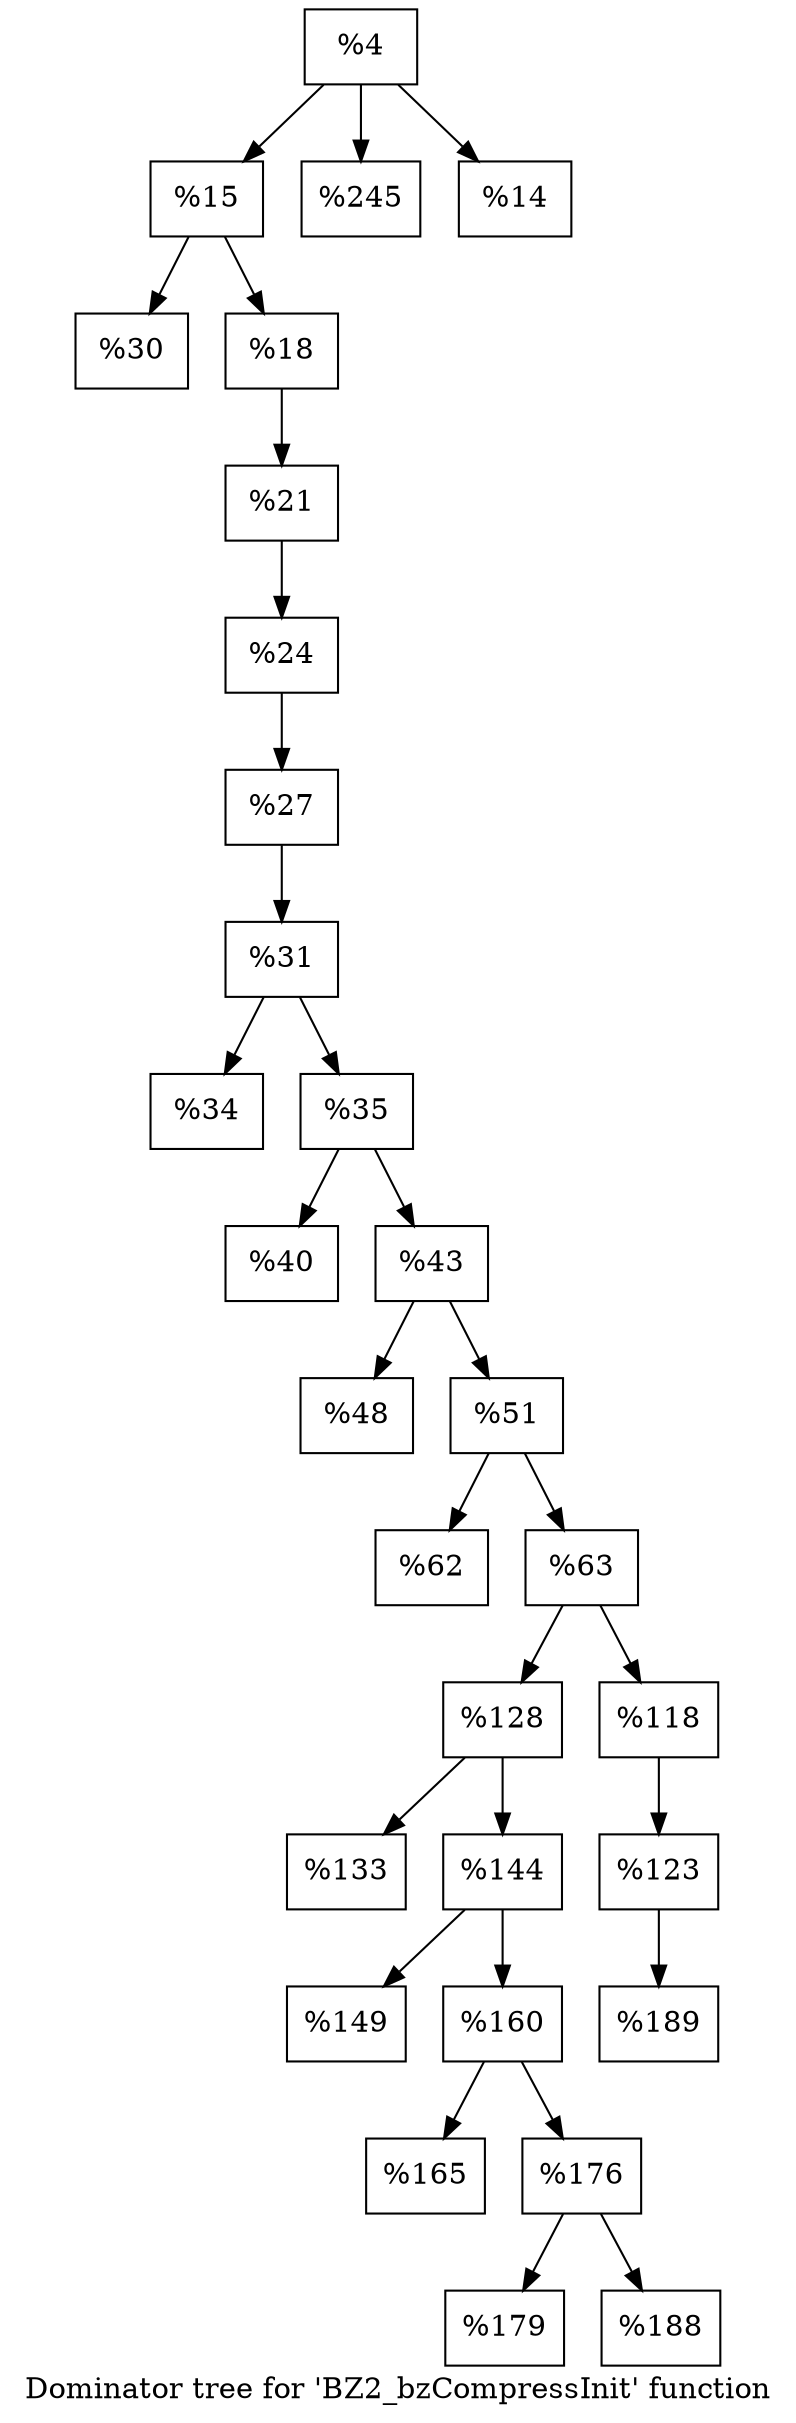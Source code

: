 digraph "Dominator tree for 'BZ2_bzCompressInit' function" {
	label="Dominator tree for 'BZ2_bzCompressInit' function";

	Node0x1e8de30 [shape=record,label="{%4}"];
	Node0x1e8de30 -> Node0x1e84330;
	Node0x1e8de30 -> Node0x1e90050;
	Node0x1e8de30 -> Node0x21782f0;
	Node0x1e84330 [shape=record,label="{%15}"];
	Node0x1e84330 -> Node0x1e84250;
	Node0x1e84330 -> Node0x1e8fff0;
	Node0x1e84250 [shape=record,label="{%30}"];
	Node0x1e8fff0 [shape=record,label="{%18}"];
	Node0x1e8fff0 -> Node0x1e84290;
	Node0x1e84290 [shape=record,label="{%21}"];
	Node0x1e84290 -> Node0x21ff900;
	Node0x21ff900 [shape=record,label="{%24}"];
	Node0x21ff900 -> Node0x2188100;
	Node0x2188100 [shape=record,label="{%27}"];
	Node0x2188100 -> Node0x21fdeb0;
	Node0x21fdeb0 [shape=record,label="{%31}"];
	Node0x21fdeb0 -> Node0x218f0b0;
	Node0x21fdeb0 -> Node0x20764a0;
	Node0x218f0b0 [shape=record,label="{%34}"];
	Node0x20764a0 [shape=record,label="{%35}"];
	Node0x20764a0 -> Node0x2178c60;
	Node0x20764a0 -> Node0x20be950;
	Node0x2178c60 [shape=record,label="{%40}"];
	Node0x20be950 [shape=record,label="{%43}"];
	Node0x20be950 -> Node0x20cced0;
	Node0x20be950 -> Node0x218c7f0;
	Node0x20cced0 [shape=record,label="{%48}"];
	Node0x218c7f0 [shape=record,label="{%51}"];
	Node0x218c7f0 -> Node0x1f02c80;
	Node0x218c7f0 -> Node0x20474a0;
	Node0x1f02c80 [shape=record,label="{%62}"];
	Node0x20474a0 [shape=record,label="{%63}"];
	Node0x20474a0 -> Node0x20b6670;
	Node0x20474a0 -> Node0x1f8a790;
	Node0x20b6670 [shape=record,label="{%128}"];
	Node0x20b6670 -> Node0x212c780;
	Node0x20b6670 -> Node0x214b740;
	Node0x212c780 [shape=record,label="{%133}"];
	Node0x214b740 [shape=record,label="{%144}"];
	Node0x214b740 -> Node0x1fc6900;
	Node0x214b740 -> Node0x1f2e5d0;
	Node0x1fc6900 [shape=record,label="{%149}"];
	Node0x1f2e5d0 [shape=record,label="{%160}"];
	Node0x1f2e5d0 -> Node0x21fdd80;
	Node0x1f2e5d0 -> Node0x1fbb3e0;
	Node0x21fdd80 [shape=record,label="{%165}"];
	Node0x1fbb3e0 [shape=record,label="{%176}"];
	Node0x1fbb3e0 -> Node0x215c320;
	Node0x1fbb3e0 -> Node0x1f2e2d0;
	Node0x215c320 [shape=record,label="{%179}"];
	Node0x1f2e2d0 [shape=record,label="{%188}"];
	Node0x1f8a790 [shape=record,label="{%118}"];
	Node0x1f8a790 -> Node0x1f2f000;
	Node0x1f2f000 [shape=record,label="{%123}"];
	Node0x1f2f000 -> Node0x221bb70;
	Node0x221bb70 [shape=record,label="{%189}"];
	Node0x1e90050 [shape=record,label="{%245}"];
	Node0x21782f0 [shape=record,label="{%14}"];
}
